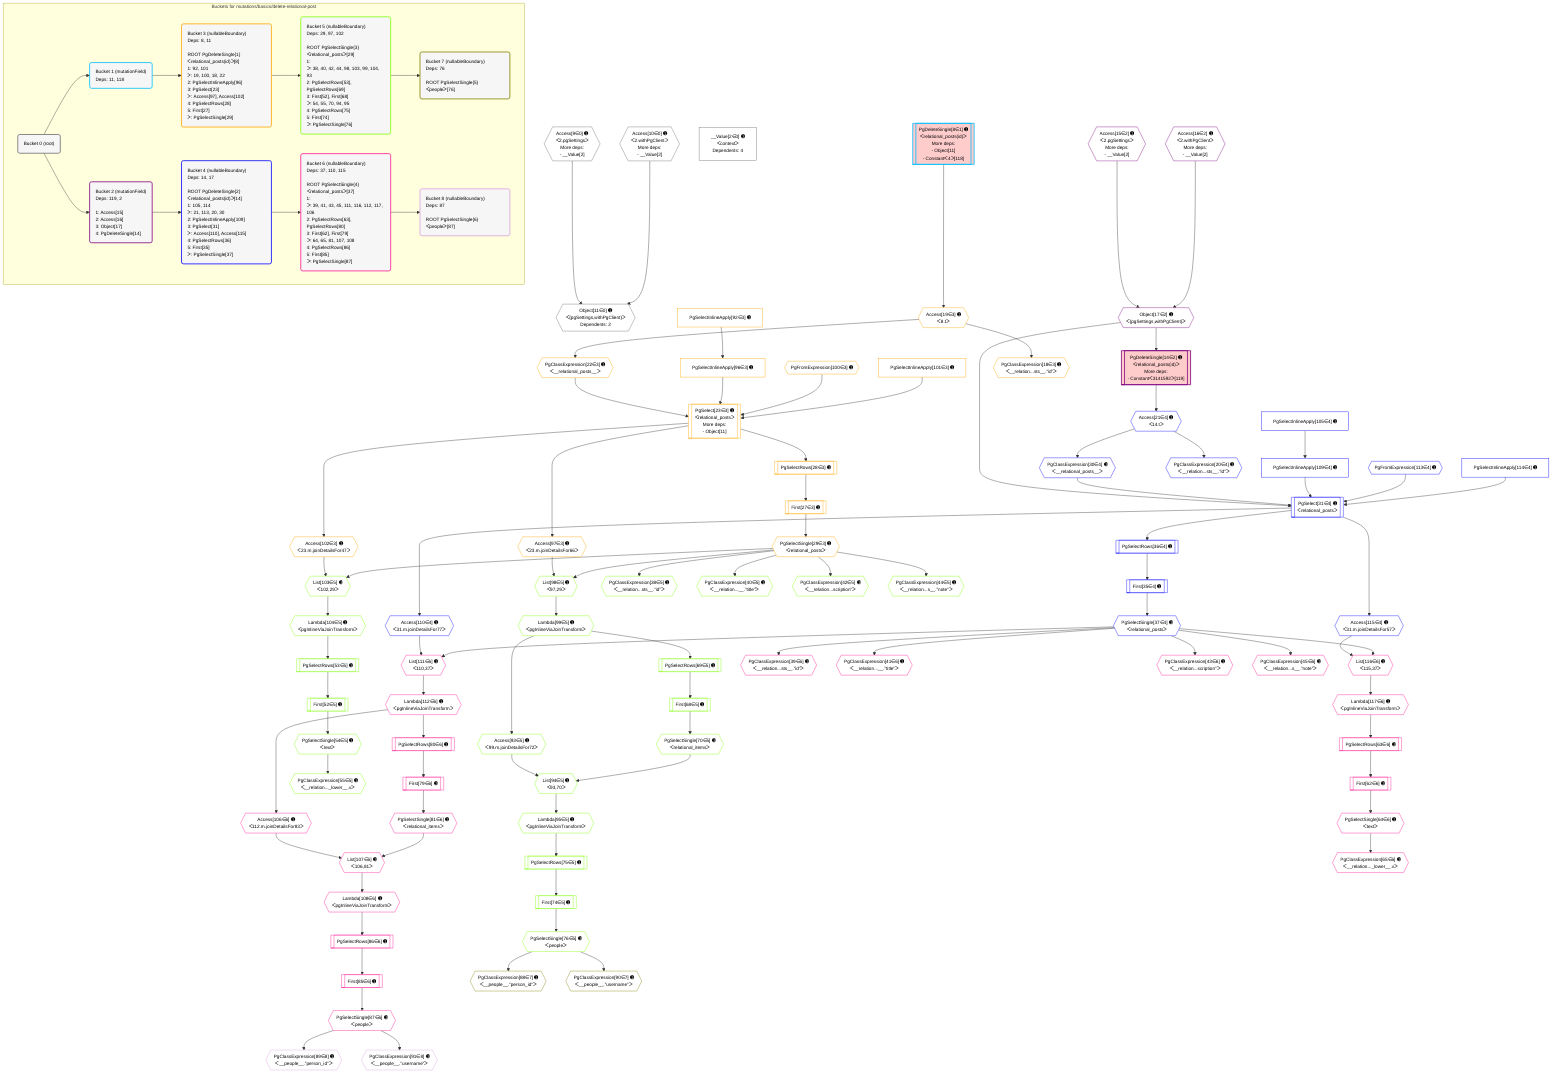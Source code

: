 %%{init: {'themeVariables': { 'fontSize': '12px'}}}%%
graph TD
    classDef path fill:#eee,stroke:#000,color:#000
    classDef plan fill:#fff,stroke-width:1px,color:#000
    classDef itemplan fill:#fff,stroke-width:2px,color:#000
    classDef unbatchedplan fill:#dff,stroke-width:1px,color:#000
    classDef sideeffectplan fill:#fcc,stroke-width:2px,color:#000
    classDef bucket fill:#f6f6f6,color:#000,stroke-width:2px,text-align:left

    subgraph "Buckets for mutations/basics/delete-relational-post"
    Bucket0("Bucket 0 (root)"):::bucket
    Bucket1("Bucket 1 (mutationField)<br />Deps: 11, 118"):::bucket
    Bucket2("Bucket 2 (mutationField)<br />Deps: 119, 2<br /><br />1: Access[15]<br />2: Access[16]<br />3: Object[17]<br />4: PgDeleteSingle[14]"):::bucket
    Bucket3("Bucket 3 (nullableBoundary)<br />Deps: 8, 11<br /><br />ROOT PgDeleteSingle{1}ᐸrelational_posts(id)ᐳ[8]<br />1: 92, 101<br />ᐳ: 19, 100, 18, 22<br />2: PgSelectInlineApply[96]<br />3: PgSelect[23]<br />ᐳ: Access[97], Access[102]<br />4: PgSelectRows[28]<br />5: First[27]<br />ᐳ: PgSelectSingle[29]"):::bucket
    Bucket4("Bucket 4 (nullableBoundary)<br />Deps: 14, 17<br /><br />ROOT PgDeleteSingle{2}ᐸrelational_posts(id)ᐳ[14]<br />1: 105, 114<br />ᐳ: 21, 113, 20, 30<br />2: PgSelectInlineApply[109]<br />3: PgSelect[31]<br />ᐳ: Access[110], Access[115]<br />4: PgSelectRows[36]<br />5: First[35]<br />ᐳ: PgSelectSingle[37]"):::bucket
    Bucket5("Bucket 5 (nullableBoundary)<br />Deps: 29, 97, 102<br /><br />ROOT PgSelectSingle{3}ᐸrelational_postsᐳ[29]<br />1: <br />ᐳ: 38, 40, 42, 44, 98, 103, 99, 104, 93<br />2: PgSelectRows[53], PgSelectRows[69]<br />3: First[52], First[68]<br />ᐳ: 54, 55, 70, 94, 95<br />4: PgSelectRows[75]<br />5: First[74]<br />ᐳ: PgSelectSingle[76]"):::bucket
    Bucket6("Bucket 6 (nullableBoundary)<br />Deps: 37, 110, 115<br /><br />ROOT PgSelectSingle{4}ᐸrelational_postsᐳ[37]<br />1: <br />ᐳ: 39, 41, 43, 45, 111, 116, 112, 117, 106<br />2: PgSelectRows[63], PgSelectRows[80]<br />3: First[62], First[79]<br />ᐳ: 64, 65, 81, 107, 108<br />4: PgSelectRows[86]<br />5: First[85]<br />ᐳ: PgSelectSingle[87]"):::bucket
    Bucket7("Bucket 7 (nullableBoundary)<br />Deps: 76<br /><br />ROOT PgSelectSingle{5}ᐸpeopleᐳ[76]"):::bucket
    Bucket8("Bucket 8 (nullableBoundary)<br />Deps: 87<br /><br />ROOT PgSelectSingle{6}ᐸpeopleᐳ[87]"):::bucket
    end
    Bucket0 --> Bucket1 & Bucket2
    Bucket1 --> Bucket3
    Bucket2 --> Bucket4
    Bucket3 --> Bucket5
    Bucket4 --> Bucket6
    Bucket5 --> Bucket7
    Bucket6 --> Bucket8

    %% plan dependencies
    Object11{{"Object[11∈0] ➊<br />ᐸ{pgSettings,withPgClient}ᐳ<br />Dependents: 2"}}:::plan
    Access9{{"Access[9∈0] ➊<br />ᐸ2.pgSettingsᐳ<br />More deps:<br />- __Value[2]"}}:::plan
    Access10{{"Access[10∈0] ➊<br />ᐸ2.withPgClientᐳ<br />More deps:<br />- __Value[2]"}}:::plan
    Access9 & Access10 --> Object11
    __Value2["__Value[2∈0] ➊<br />ᐸcontextᐳ<br />Dependents: 4"]:::plan
    PgDeleteSingle8[["PgDeleteSingle[8∈1] ➊<br />ᐸrelational_posts(id)ᐳ<br />More deps:<br />- Object[11]<br />- Constantᐸ4ᐳ[118]"]]:::sideeffectplan
    PgDeleteSingle14[["PgDeleteSingle[14∈2] ➊<br />ᐸrelational_posts(id)ᐳ<br />More deps:<br />- Constantᐸ3141592ᐳ[119]"]]:::sideeffectplan
    Object17{{"Object[17∈2] ➊<br />ᐸ{pgSettings,withPgClient}ᐳ"}}:::plan
    Object17 --> PgDeleteSingle14
    Access15{{"Access[15∈2] ➊<br />ᐸ2.pgSettingsᐳ<br />More deps:<br />- __Value[2]"}}:::plan
    Access16{{"Access[16∈2] ➊<br />ᐸ2.withPgClientᐳ<br />More deps:<br />- __Value[2]"}}:::plan
    Access15 & Access16 --> Object17
    PgSelect23[["PgSelect[23∈3] ➊<br />ᐸrelational_postsᐳ<br />More deps:<br />- Object[11]"]]:::plan
    PgClassExpression22{{"PgClassExpression[22∈3] ➊<br />ᐸ__relational_posts__ᐳ"}}:::plan
    PgSelectInlineApply96["PgSelectInlineApply[96∈3] ➊"]:::plan
    PgFromExpression100{{"PgFromExpression[100∈3] ➊"}}:::plan
    PgSelectInlineApply101["PgSelectInlineApply[101∈3] ➊"]:::plan
    PgClassExpression22 & PgSelectInlineApply96 & PgFromExpression100 & PgSelectInlineApply101 --> PgSelect23
    PgClassExpression18{{"PgClassExpression[18∈3] ➊<br />ᐸ__relation...sts__.”id”ᐳ"}}:::plan
    Access19{{"Access[19∈3] ➊<br />ᐸ8.tᐳ"}}:::plan
    Access19 --> PgClassExpression18
    PgDeleteSingle8 --> Access19
    Access19 --> PgClassExpression22
    First27[["First[27∈3] ➊"]]:::plan
    PgSelectRows28[["PgSelectRows[28∈3] ➊"]]:::plan
    PgSelectRows28 --> First27
    PgSelect23 --> PgSelectRows28
    PgSelectSingle29{{"PgSelectSingle[29∈3] ➊<br />ᐸrelational_postsᐳ"}}:::plan
    First27 --> PgSelectSingle29
    PgSelectInlineApply92["PgSelectInlineApply[92∈3] ➊"]:::plan
    PgSelectInlineApply92 --> PgSelectInlineApply96
    Access97{{"Access[97∈3] ➊<br />ᐸ23.m.joinDetailsFor66ᐳ"}}:::plan
    PgSelect23 --> Access97
    Access102{{"Access[102∈3] ➊<br />ᐸ23.m.joinDetailsFor47ᐳ"}}:::plan
    PgSelect23 --> Access102
    PgSelect31[["PgSelect[31∈4] ➊<br />ᐸrelational_postsᐳ"]]:::plan
    PgClassExpression30{{"PgClassExpression[30∈4] ➊<br />ᐸ__relational_posts__ᐳ"}}:::plan
    PgSelectInlineApply109["PgSelectInlineApply[109∈4] ➊"]:::plan
    PgFromExpression113{{"PgFromExpression[113∈4] ➊"}}:::plan
    PgSelectInlineApply114["PgSelectInlineApply[114∈4] ➊"]:::plan
    Object17 & PgClassExpression30 & PgSelectInlineApply109 & PgFromExpression113 & PgSelectInlineApply114 --> PgSelect31
    PgClassExpression20{{"PgClassExpression[20∈4] ➊<br />ᐸ__relation...sts__.”id”ᐳ"}}:::plan
    Access21{{"Access[21∈4] ➊<br />ᐸ14.tᐳ"}}:::plan
    Access21 --> PgClassExpression20
    PgDeleteSingle14 --> Access21
    Access21 --> PgClassExpression30
    First35[["First[35∈4] ➊"]]:::plan
    PgSelectRows36[["PgSelectRows[36∈4] ➊"]]:::plan
    PgSelectRows36 --> First35
    PgSelect31 --> PgSelectRows36
    PgSelectSingle37{{"PgSelectSingle[37∈4] ➊<br />ᐸrelational_postsᐳ"}}:::plan
    First35 --> PgSelectSingle37
    PgSelectInlineApply105["PgSelectInlineApply[105∈4] ➊"]:::plan
    PgSelectInlineApply105 --> PgSelectInlineApply109
    Access110{{"Access[110∈4] ➊<br />ᐸ31.m.joinDetailsFor77ᐳ"}}:::plan
    PgSelect31 --> Access110
    Access115{{"Access[115∈4] ➊<br />ᐸ31.m.joinDetailsFor57ᐳ"}}:::plan
    PgSelect31 --> Access115
    List94{{"List[94∈5] ➊<br />ᐸ93,70ᐳ"}}:::plan
    Access93{{"Access[93∈5] ➊<br />ᐸ99.m.joinDetailsFor72ᐳ"}}:::plan
    PgSelectSingle70{{"PgSelectSingle[70∈5] ➊<br />ᐸrelational_itemsᐳ"}}:::plan
    Access93 & PgSelectSingle70 --> List94
    List98{{"List[98∈5] ➊<br />ᐸ97,29ᐳ"}}:::plan
    Access97 & PgSelectSingle29 --> List98
    List103{{"List[103∈5] ➊<br />ᐸ102,29ᐳ"}}:::plan
    Access102 & PgSelectSingle29 --> List103
    PgClassExpression38{{"PgClassExpression[38∈5] ➊<br />ᐸ__relation...sts__.”id”ᐳ"}}:::plan
    PgSelectSingle29 --> PgClassExpression38
    PgClassExpression40{{"PgClassExpression[40∈5] ➊<br />ᐸ__relation...__.”title”ᐳ"}}:::plan
    PgSelectSingle29 --> PgClassExpression40
    PgClassExpression42{{"PgClassExpression[42∈5] ➊<br />ᐸ__relation...scription”ᐳ"}}:::plan
    PgSelectSingle29 --> PgClassExpression42
    PgClassExpression44{{"PgClassExpression[44∈5] ➊<br />ᐸ__relation...s__.”note”ᐳ"}}:::plan
    PgSelectSingle29 --> PgClassExpression44
    First52[["First[52∈5] ➊"]]:::plan
    PgSelectRows53[["PgSelectRows[53∈5] ➊"]]:::plan
    PgSelectRows53 --> First52
    Lambda104{{"Lambda[104∈5] ➊<br />ᐸpgInlineViaJoinTransformᐳ"}}:::plan
    Lambda104 --> PgSelectRows53
    PgSelectSingle54{{"PgSelectSingle[54∈5] ➊<br />ᐸtextᐳ"}}:::plan
    First52 --> PgSelectSingle54
    PgClassExpression55{{"PgClassExpression[55∈5] ➊<br />ᐸ__relation..._lower__.vᐳ"}}:::plan
    PgSelectSingle54 --> PgClassExpression55
    First68[["First[68∈5] ➊"]]:::plan
    PgSelectRows69[["PgSelectRows[69∈5] ➊"]]:::plan
    PgSelectRows69 --> First68
    Lambda99{{"Lambda[99∈5] ➊<br />ᐸpgInlineViaJoinTransformᐳ"}}:::plan
    Lambda99 --> PgSelectRows69
    First68 --> PgSelectSingle70
    First74[["First[74∈5] ➊"]]:::plan
    PgSelectRows75[["PgSelectRows[75∈5] ➊"]]:::plan
    PgSelectRows75 --> First74
    Lambda95{{"Lambda[95∈5] ➊<br />ᐸpgInlineViaJoinTransformᐳ"}}:::plan
    Lambda95 --> PgSelectRows75
    PgSelectSingle76{{"PgSelectSingle[76∈5] ➊<br />ᐸpeopleᐳ"}}:::plan
    First74 --> PgSelectSingle76
    Lambda99 --> Access93
    List94 --> Lambda95
    List98 --> Lambda99
    List103 --> Lambda104
    List107{{"List[107∈6] ➊<br />ᐸ106,81ᐳ"}}:::plan
    Access106{{"Access[106∈6] ➊<br />ᐸ112.m.joinDetailsFor83ᐳ"}}:::plan
    PgSelectSingle81{{"PgSelectSingle[81∈6] ➊<br />ᐸrelational_itemsᐳ"}}:::plan
    Access106 & PgSelectSingle81 --> List107
    List111{{"List[111∈6] ➊<br />ᐸ110,37ᐳ"}}:::plan
    Access110 & PgSelectSingle37 --> List111
    List116{{"List[116∈6] ➊<br />ᐸ115,37ᐳ"}}:::plan
    Access115 & PgSelectSingle37 --> List116
    PgClassExpression39{{"PgClassExpression[39∈6] ➊<br />ᐸ__relation...sts__.”id”ᐳ"}}:::plan
    PgSelectSingle37 --> PgClassExpression39
    PgClassExpression41{{"PgClassExpression[41∈6] ➊<br />ᐸ__relation...__.”title”ᐳ"}}:::plan
    PgSelectSingle37 --> PgClassExpression41
    PgClassExpression43{{"PgClassExpression[43∈6] ➊<br />ᐸ__relation...scription”ᐳ"}}:::plan
    PgSelectSingle37 --> PgClassExpression43
    PgClassExpression45{{"PgClassExpression[45∈6] ➊<br />ᐸ__relation...s__.”note”ᐳ"}}:::plan
    PgSelectSingle37 --> PgClassExpression45
    First62[["First[62∈6] ➊"]]:::plan
    PgSelectRows63[["PgSelectRows[63∈6] ➊"]]:::plan
    PgSelectRows63 --> First62
    Lambda117{{"Lambda[117∈6] ➊<br />ᐸpgInlineViaJoinTransformᐳ"}}:::plan
    Lambda117 --> PgSelectRows63
    PgSelectSingle64{{"PgSelectSingle[64∈6] ➊<br />ᐸtextᐳ"}}:::plan
    First62 --> PgSelectSingle64
    PgClassExpression65{{"PgClassExpression[65∈6] ➊<br />ᐸ__relation..._lower__.vᐳ"}}:::plan
    PgSelectSingle64 --> PgClassExpression65
    First79[["First[79∈6] ➊"]]:::plan
    PgSelectRows80[["PgSelectRows[80∈6] ➊"]]:::plan
    PgSelectRows80 --> First79
    Lambda112{{"Lambda[112∈6] ➊<br />ᐸpgInlineViaJoinTransformᐳ"}}:::plan
    Lambda112 --> PgSelectRows80
    First79 --> PgSelectSingle81
    First85[["First[85∈6] ➊"]]:::plan
    PgSelectRows86[["PgSelectRows[86∈6] ➊"]]:::plan
    PgSelectRows86 --> First85
    Lambda108{{"Lambda[108∈6] ➊<br />ᐸpgInlineViaJoinTransformᐳ"}}:::plan
    Lambda108 --> PgSelectRows86
    PgSelectSingle87{{"PgSelectSingle[87∈6] ➊<br />ᐸpeopleᐳ"}}:::plan
    First85 --> PgSelectSingle87
    Lambda112 --> Access106
    List107 --> Lambda108
    List111 --> Lambda112
    List116 --> Lambda117
    PgClassExpression88{{"PgClassExpression[88∈7] ➊<br />ᐸ__people__.”person_id”ᐳ"}}:::plan
    PgSelectSingle76 --> PgClassExpression88
    PgClassExpression90{{"PgClassExpression[90∈7] ➊<br />ᐸ__people__.”username”ᐳ"}}:::plan
    PgSelectSingle76 --> PgClassExpression90
    PgClassExpression89{{"PgClassExpression[89∈8] ➊<br />ᐸ__people__.”person_id”ᐳ"}}:::plan
    PgSelectSingle87 --> PgClassExpression89
    PgClassExpression91{{"PgClassExpression[91∈8] ➊<br />ᐸ__people__.”username”ᐳ"}}:::plan
    PgSelectSingle87 --> PgClassExpression91

    %% define steps
    classDef bucket0 stroke:#696969
    class Bucket0,__Value2,Access9,Access10,Object11 bucket0
    classDef bucket1 stroke:#00bfff
    class Bucket1,PgDeleteSingle8 bucket1
    classDef bucket2 stroke:#7f007f
    class Bucket2,PgDeleteSingle14,Access15,Access16,Object17 bucket2
    classDef bucket3 stroke:#ffa500
    class Bucket3,PgClassExpression18,Access19,PgClassExpression22,PgSelect23,First27,PgSelectRows28,PgSelectSingle29,PgSelectInlineApply92,PgSelectInlineApply96,Access97,PgFromExpression100,PgSelectInlineApply101,Access102 bucket3
    classDef bucket4 stroke:#0000ff
    class Bucket4,PgClassExpression20,Access21,PgClassExpression30,PgSelect31,First35,PgSelectRows36,PgSelectSingle37,PgSelectInlineApply105,PgSelectInlineApply109,Access110,PgFromExpression113,PgSelectInlineApply114,Access115 bucket4
    classDef bucket5 stroke:#7fff00
    class Bucket5,PgClassExpression38,PgClassExpression40,PgClassExpression42,PgClassExpression44,First52,PgSelectRows53,PgSelectSingle54,PgClassExpression55,First68,PgSelectRows69,PgSelectSingle70,First74,PgSelectRows75,PgSelectSingle76,Access93,List94,Lambda95,List98,Lambda99,List103,Lambda104 bucket5
    classDef bucket6 stroke:#ff1493
    class Bucket6,PgClassExpression39,PgClassExpression41,PgClassExpression43,PgClassExpression45,First62,PgSelectRows63,PgSelectSingle64,PgClassExpression65,First79,PgSelectRows80,PgSelectSingle81,First85,PgSelectRows86,PgSelectSingle87,Access106,List107,Lambda108,List111,Lambda112,List116,Lambda117 bucket6
    classDef bucket7 stroke:#808000
    class Bucket7,PgClassExpression88,PgClassExpression90 bucket7
    classDef bucket8 stroke:#dda0dd
    class Bucket8,PgClassExpression89,PgClassExpression91 bucket8